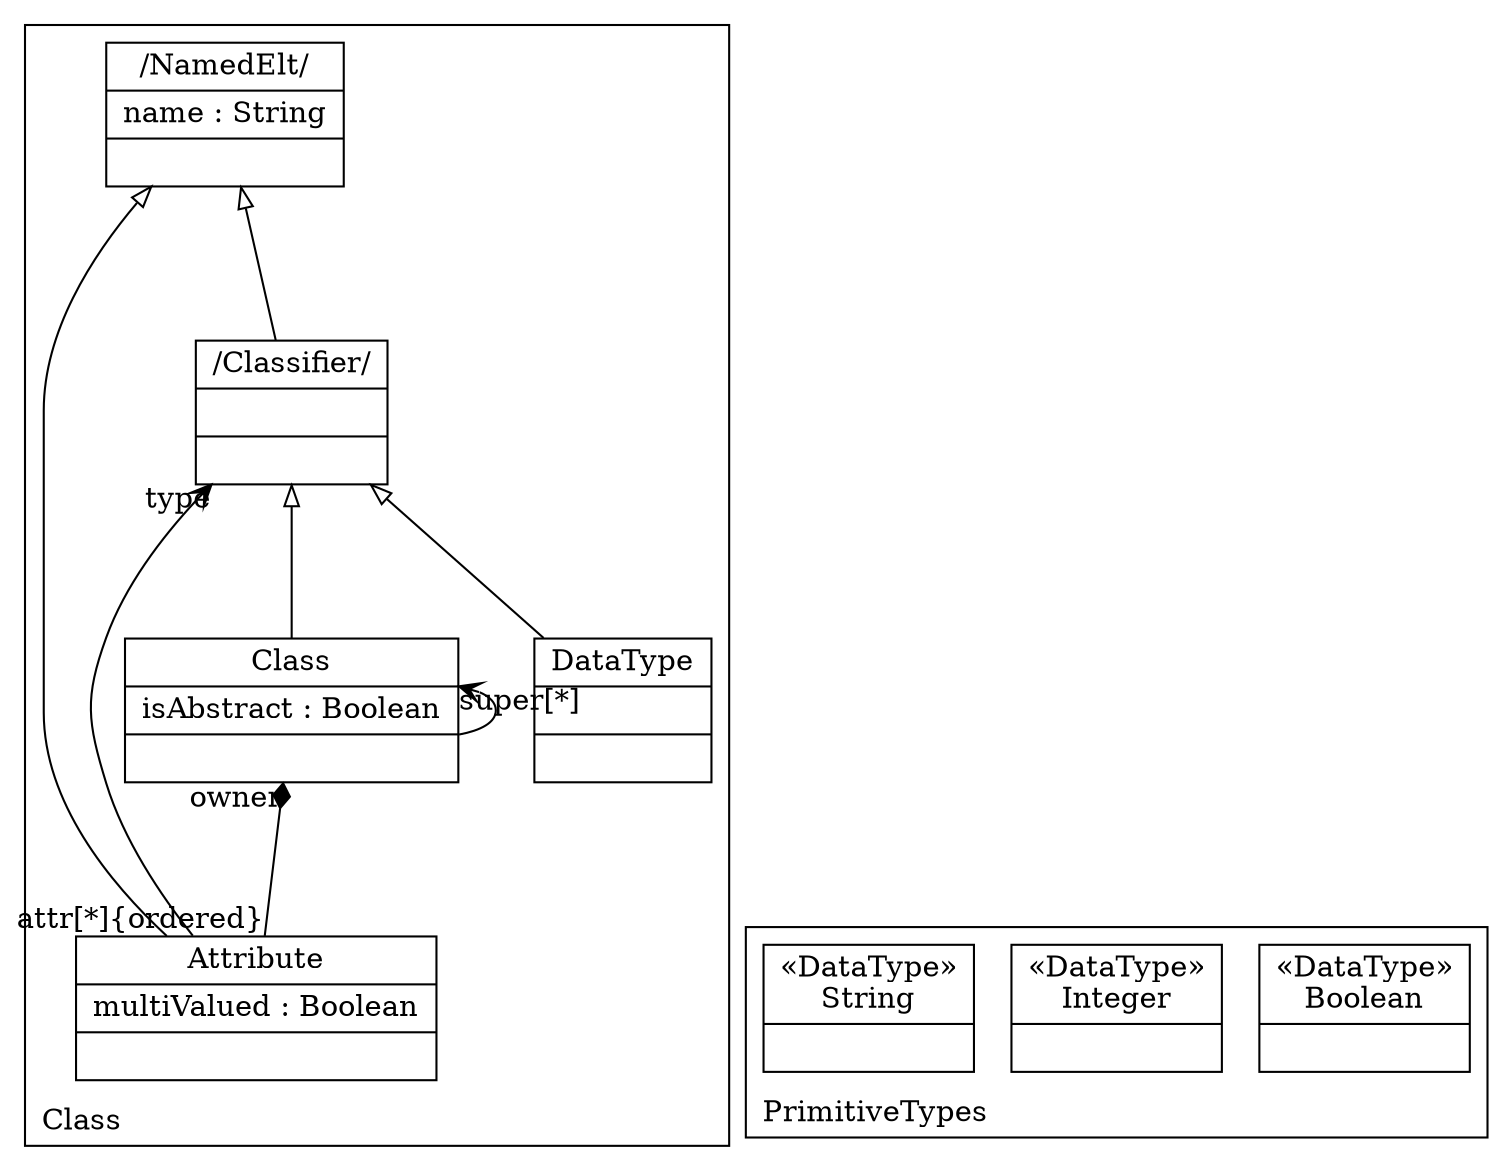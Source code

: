 digraph "KM3 Model in DOT" {
graph[rankdir=BT,labeljust=l,labelloc=t,nodeSep=0.75,compound=true];
 subgraph "cluster_Class"{
labelloc=t
color=black
label=Class
 node[shape=record];
NamedElt[label="{/NamedElt/|name : String| }"]
;
 node[shape=record];
Classifier[label="{/Classifier/| | }"]
 Classifier->NamedElt[arrowhead=onormal,group=NamedElt,minlen=2,constraint=true,]
;
 node[shape=record];
DataType[label="{DataType| | }"]
 DataType->Classifier[arrowhead=onormal,group=Classifier,minlen=2,constraint=true,]
;
 node[shape=record];
Class[label="{Class|isAbstract : Boolean| }"]
 Class->Class[arrowhead=vee,arrowtail=none,headlabel="super[*]",group=Class,minlen=2,constraint=false,]
 Class->Classifier[arrowhead=onormal,group=Classifier,minlen=2,constraint=true,]
;
 node[shape=record];
Attribute[label="{Attribute|multiValued : Boolean| }"]
 Attribute->Classifier[arrowhead=vee,arrowtail=none,headlabel="type",group=Classifier,minlen=2,constraint=false,]
 Attribute->Class[arrowhead=diamond,arrowtail=none,headlabel="owner",taillabel="attr[*]{ordered}",group=Class,minlen=2,constraint=true,]
 Attribute->NamedElt[arrowhead=onormal,group=NamedElt,minlen=2,constraint=true,]
;

} subgraph "cluster_PrimitiveTypes"{
labelloc=t
color=black
label=PrimitiveTypes
 node[shape=record];
Boolean[label="{&#171;DataType&#187;\nBoolean|}"]
;
 node[shape=record];
Integer[label="{&#171;DataType&#187;\nInteger|}"]
;
 node[shape=record];
String[label="{&#171;DataType&#187;\nString|}"]
;

}
}